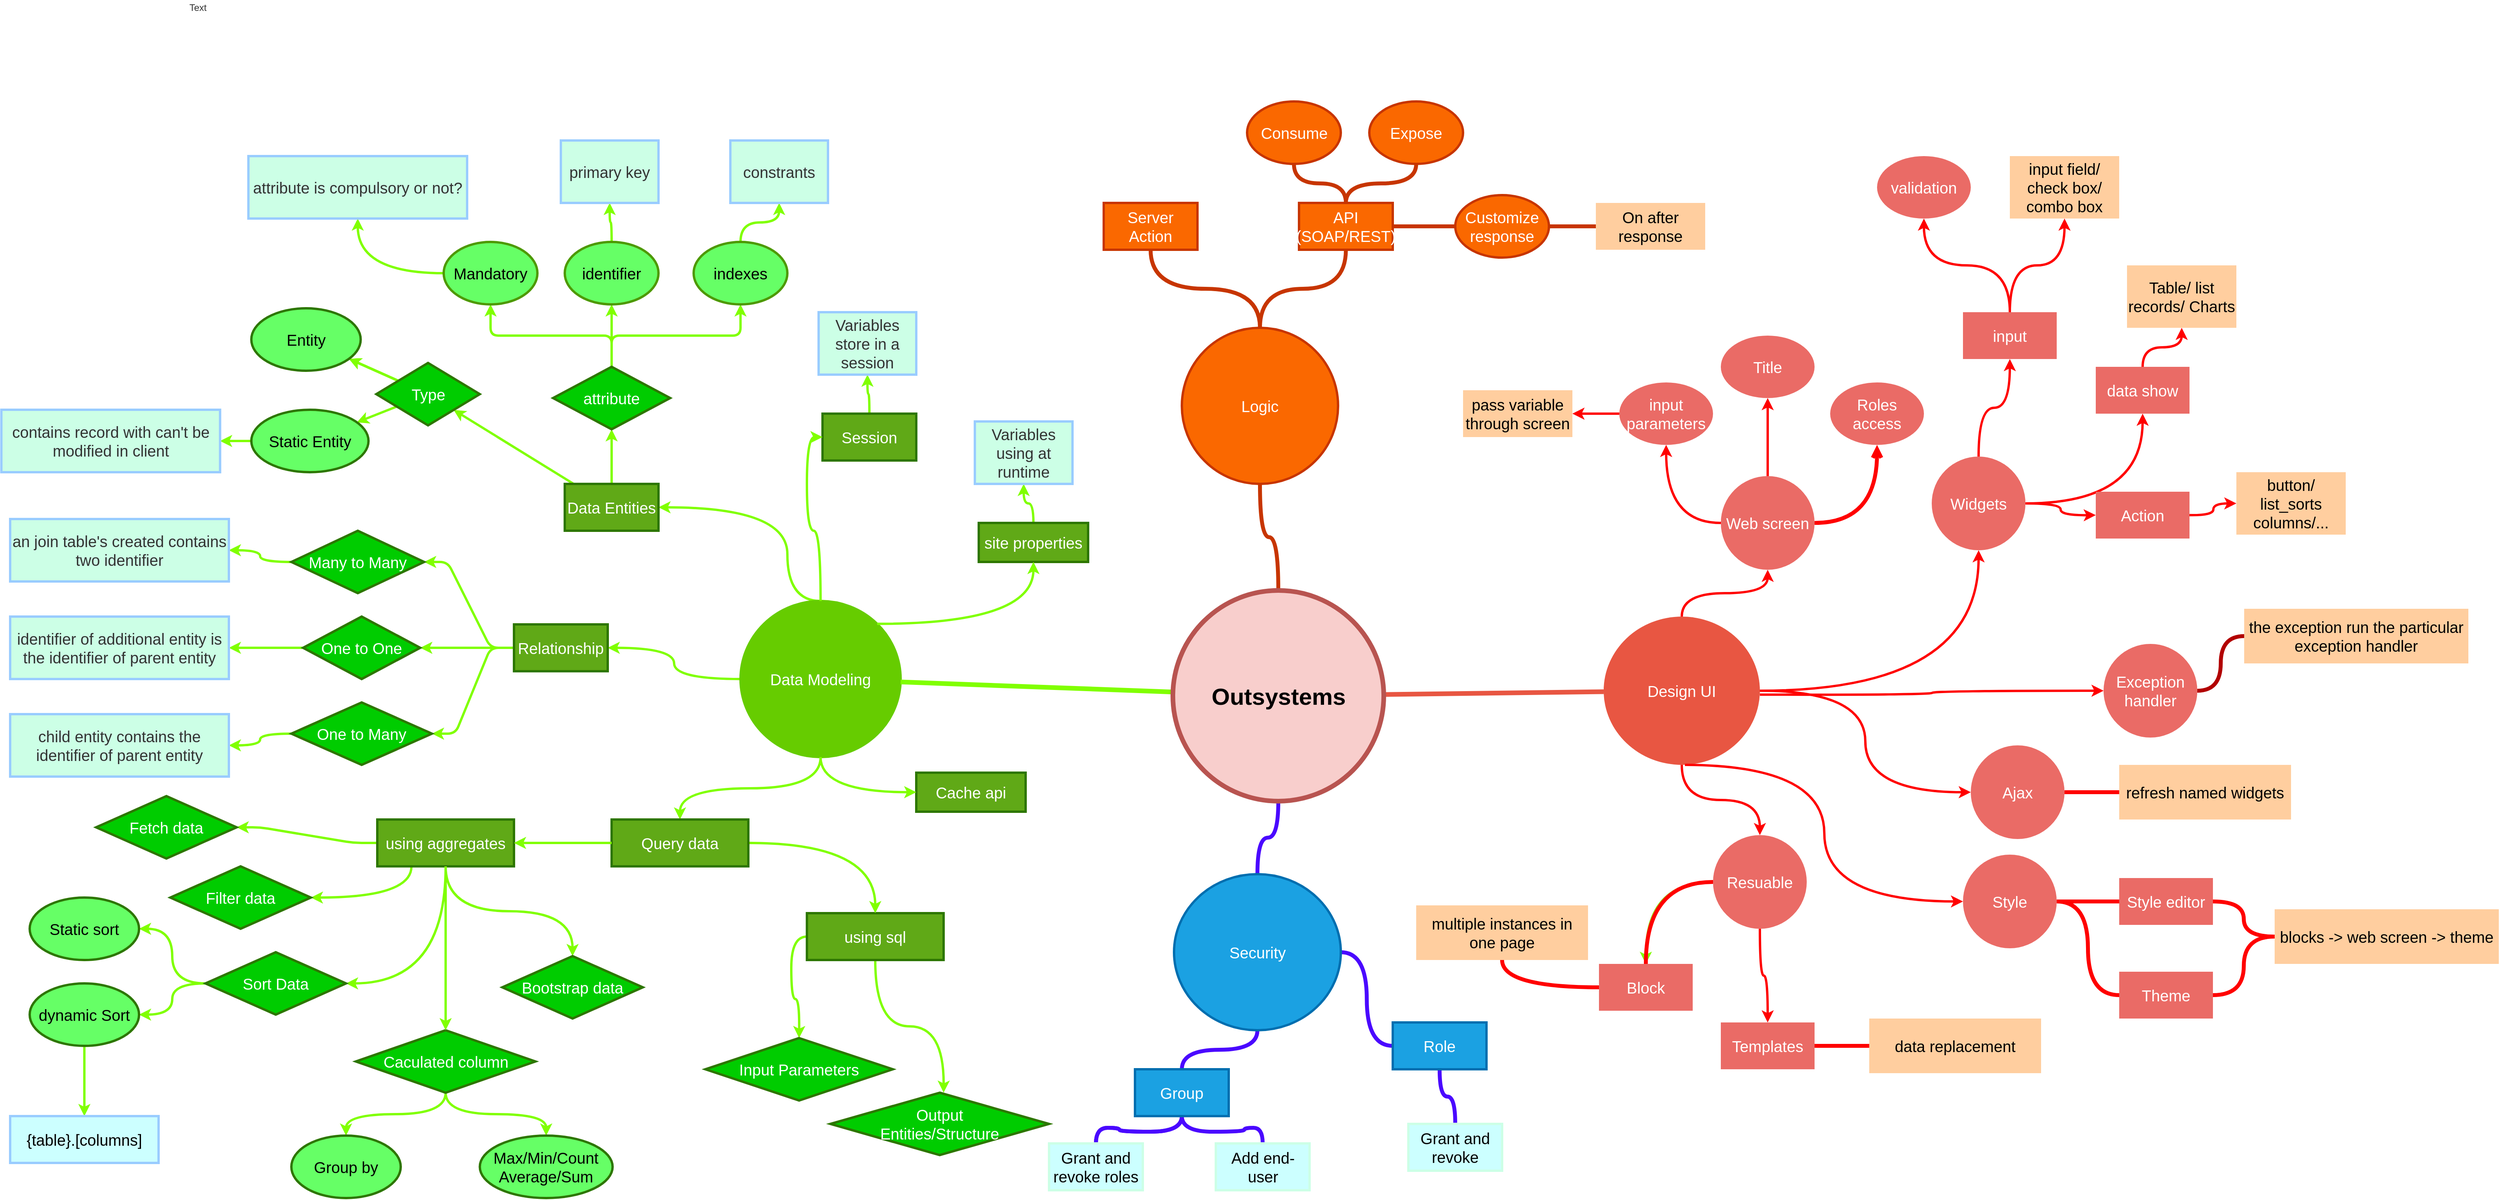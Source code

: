 <mxfile version="13.9.9" type="device"><diagram id="6a731a19-8d31-9384-78a2-239565b7b9f0" name="Page-1"><mxGraphModel dx="2905" dy="1847" grid="1" gridSize="10" guides="1" tooltips="1" connect="1" arrows="1" fold="1" page="1" pageScale="1" pageWidth="1169" pageHeight="827" background="#ffffff" math="0" shadow="0"><root><mxCell id="0"/><mxCell id="1" parent="0"/><mxCell id="sdbcbKQggAAG4hAOWOoL-1546" value="" style="orthogonalLoop=1;jettySize=auto;html=1;strokeColor=#80FF00;strokeWidth=3;edgeStyle=orthogonalEdgeStyle;elbow=vertical;curved=1;exitX=0.5;exitY=0;exitDx=0;exitDy=0;" parent="1" source="1351" target="sdbcbKQggAAG4hAOWOoL-1545" edge="1"><mxGeometry relative="1" as="geometry"><Array as="points"><mxPoint x="595" y="590"/></Array></mxGeometry></mxCell><mxCell id="sdbcbKQggAAG4hAOWOoL-1552" value="" style="edgeStyle=orthogonalEdgeStyle;orthogonalLoop=1;jettySize=auto;html=1;strokeColor=#80FF00;strokeWidth=3;curved=1;" parent="1" source="1351" target="sdbcbKQggAAG4hAOWOoL-1551" edge="1"><mxGeometry relative="1" as="geometry"/></mxCell><mxCell id="sdbcbKQggAAG4hAOWOoL-1659" value="" style="edgeStyle=orthogonalEdgeStyle;curved=1;orthogonalLoop=1;jettySize=auto;html=1;strokeColor=#80FF00;strokeWidth=3;fontColor=#333333;" parent="1" source="1351" target="sdbcbKQggAAG4hAOWOoL-1658" edge="1"><mxGeometry relative="1" as="geometry"/></mxCell><mxCell id="1351" value="Data Modeling" style="ellipse;whiteSpace=wrap;html=1;shadow=0;fontFamily=Helvetica;fontSize=20;align=center;strokeWidth=3;fontColor=#ffffff;strokeColor=#66CC00;fillColor=#66CC00;" parent="1" vertex="1"><mxGeometry x="535" y="710" width="205" height="200" as="geometry"/></mxCell><mxCell id="sdbcbKQggAAG4hAOWOoL-1635" value="" style="edgeStyle=orthogonalEdgeStyle;curved=1;orthogonalLoop=1;jettySize=auto;html=1;strokeWidth=3;fontColor=#333333;strokeColor=#FF0000;" parent="1" source="1352" target="sdbcbKQggAAG4hAOWOoL-1634" edge="1"><mxGeometry relative="1" as="geometry"/></mxCell><mxCell id="sdbcbKQggAAG4hAOWOoL-1641" value="" style="edgeStyle=orthogonalEdgeStyle;curved=1;orthogonalLoop=1;jettySize=auto;html=1;strokeWidth=3;fontColor=#333333;strokeColor=#FF0000;" parent="1" source="1352" target="sdbcbKQggAAG4hAOWOoL-1640" edge="1"><mxGeometry relative="1" as="geometry"/></mxCell><mxCell id="sdbcbKQggAAG4hAOWOoL-1676" value="" style="edgeStyle=orthogonalEdgeStyle;orthogonalLoop=1;jettySize=auto;html=1;strokeWidth=3;fontColor=#333333;strokeColor=#FF0000;curved=1;exitX=0.5;exitY=1;exitDx=0;exitDy=0;" parent="1" source="1352" target="sdbcbKQggAAG4hAOWOoL-1675" edge="1"><mxGeometry relative="1" as="geometry"/></mxCell><mxCell id="1352" value="Design UI" style="ellipse;whiteSpace=wrap;html=1;shadow=0;fontFamily=Helvetica;fontSize=20;fontColor=#FFFFFF;align=center;strokeWidth=3;fillColor=#E85642;strokeColor=none;" parent="1" vertex="1"><mxGeometry x="1640" y="730" width="200" height="190" as="geometry"/></mxCell><mxCell id="1360" style="endArrow=none;strokeWidth=6;html=1;strokeColor=#80FF00;" parent="1" source="1515" target="1351" edge="1"><mxGeometry relative="1" as="geometry"/></mxCell><mxCell id="1361" style="endArrow=none;strokeWidth=6;strokeColor=#E85642;html=1;" parent="1" source="1515" target="1352" edge="1"><mxGeometry relative="1" as="geometry"/></mxCell><mxCell id="1514" style="edgeStyle=orthogonalEdgeStyle;rounded=0;html=1;exitX=0.75;exitY=0;entryX=0.75;entryY=0;startArrow=none;startFill=0;endArrow=block;endFill=1;jettySize=auto;orthogonalLoop=1;strokeColor=#12aab5;strokeWidth=6;fontSize=20;fontColor=#2F5B7C;" parent="1" edge="1"><mxGeometry relative="1" as="geometry"><mxPoint x="1700" y="765" as="sourcePoint"/><mxPoint x="1700" y="765" as="targetPoint"/></mxGeometry></mxCell><mxCell id="sdbcbKQggAAG4hAOWOoL-1701" value="" style="edgeStyle=orthogonalEdgeStyle;curved=1;orthogonalLoop=1;jettySize=auto;html=1;strokeWidth=5;fontColor=#333333;strokeColor=#4A08FF;endArrow=none;endFill=0;" parent="1" source="1515" target="sdbcbKQggAAG4hAOWOoL-1700" edge="1"><mxGeometry relative="1" as="geometry"/></mxCell><mxCell id="sdbcbKQggAAG4hAOWOoL-1742" value="" style="edgeStyle=orthogonalEdgeStyle;curved=1;orthogonalLoop=1;jettySize=auto;html=1;endArrow=none;endFill=0;strokeColor=#C73500;strokeWidth=5;fontColor=#333333;fillColor=#fa6800;" parent="1" source="1515" target="sdbcbKQggAAG4hAOWOoL-1741" edge="1"><mxGeometry relative="1" as="geometry"/></mxCell><mxCell id="1515" value="Outsystems" style="ellipse;whiteSpace=wrap;html=1;shadow=0;fontFamily=Helvetica;fontSize=30;align=center;strokeColor=#b85450;strokeWidth=6;fillColor=#f8cecc;fontStyle=1;" parent="1" vertex="1"><mxGeometry x="1088.5" y="696.5" width="270" height="270" as="geometry"/></mxCell><mxCell id="sdbcbKQggAAG4hAOWOoL-1562" value="" style="edgeStyle=none;orthogonalLoop=1;jettySize=auto;html=1;strokeColor=#80FF00;strokeWidth=3;" parent="1" source="sdbcbKQggAAG4hAOWOoL-1545" target="sdbcbKQggAAG4hAOWOoL-1561" edge="1"><mxGeometry relative="1" as="geometry"/></mxCell><mxCell id="sdbcbKQggAAG4hAOWOoL-1566" value="" style="edgeStyle=none;orthogonalLoop=1;jettySize=auto;html=1;strokeColor=#80FF00;strokeWidth=3;" parent="1" source="sdbcbKQggAAG4hAOWOoL-1545" target="sdbcbKQggAAG4hAOWOoL-1565" edge="1"><mxGeometry relative="1" as="geometry"/></mxCell><mxCell id="sdbcbKQggAAG4hAOWOoL-1545" value="Data Entities" style="whiteSpace=wrap;html=1;shadow=0;fontSize=20;fontColor=#ffffff;strokeColor=#2D7600;strokeWidth=3;fillColor=#60a917;" parent="1" vertex="1"><mxGeometry x="310" y="560" width="120" height="60" as="geometry"/></mxCell><mxCell id="sdbcbKQggAAG4hAOWOoL-1554" value="" style="edgeStyle=none;orthogonalLoop=1;jettySize=auto;html=1;strokeColor=#80FF00;strokeWidth=3;" parent="1" source="sdbcbKQggAAG4hAOWOoL-1551" target="sdbcbKQggAAG4hAOWOoL-1553" edge="1"><mxGeometry relative="1" as="geometry"/></mxCell><mxCell id="sdbcbKQggAAG4hAOWOoL-1558" value="" style="edgeStyle=entityRelationEdgeStyle;orthogonalLoop=1;jettySize=auto;html=1;strokeColor=#80FF00;strokeWidth=3;" parent="1" source="sdbcbKQggAAG4hAOWOoL-1551" target="sdbcbKQggAAG4hAOWOoL-1557" edge="1"><mxGeometry relative="1" as="geometry"/></mxCell><mxCell id="sdbcbKQggAAG4hAOWOoL-1560" value="" style="edgeStyle=entityRelationEdgeStyle;orthogonalLoop=1;jettySize=auto;html=1;strokeColor=#80FF00;strokeWidth=3;" parent="1" source="sdbcbKQggAAG4hAOWOoL-1551" target="sdbcbKQggAAG4hAOWOoL-1559" edge="1"><mxGeometry relative="1" as="geometry"/></mxCell><mxCell id="sdbcbKQggAAG4hAOWOoL-1551" value="Relationship" style="whiteSpace=wrap;html=1;shadow=0;fontSize=20;fontColor=#ffffff;strokeColor=#2D7600;strokeWidth=3;fillColor=#60a917;" parent="1" vertex="1"><mxGeometry x="245" y="740" width="120" height="60" as="geometry"/></mxCell><mxCell id="sdbcbKQggAAG4hAOWOoL-1619" value="" style="edgeStyle=orthogonalEdgeStyle;curved=1;orthogonalLoop=1;jettySize=auto;html=1;strokeColor=#80FF00;strokeWidth=3;fontColor=#00CC00;" parent="1" source="sdbcbKQggAAG4hAOWOoL-1553" target="sdbcbKQggAAG4hAOWOoL-1618" edge="1"><mxGeometry relative="1" as="geometry"/></mxCell><mxCell id="sdbcbKQggAAG4hAOWOoL-1553" value="One to One" style="rhombus;whiteSpace=wrap;html=1;shadow=0;fontSize=20;fontColor=#ffffff;strokeColor=#2D7600;strokeWidth=3;fillColor=#00CC00;" parent="1" vertex="1"><mxGeometry x="-25" y="730" width="150" height="80" as="geometry"/></mxCell><mxCell id="sdbcbKQggAAG4hAOWOoL-1621" value="" style="edgeStyle=orthogonalEdgeStyle;curved=1;orthogonalLoop=1;jettySize=auto;html=1;strokeColor=#80FF00;strokeWidth=3;fontColor=#333333;" parent="1" source="sdbcbKQggAAG4hAOWOoL-1557" target="sdbcbKQggAAG4hAOWOoL-1620" edge="1"><mxGeometry relative="1" as="geometry"/></mxCell><mxCell id="sdbcbKQggAAG4hAOWOoL-1557" value="One to Many" style="rhombus;whiteSpace=wrap;html=1;shadow=0;fontSize=20;fontColor=#ffffff;strokeColor=#2D7600;strokeWidth=3;fillColor=#00CC00;" parent="1" vertex="1"><mxGeometry x="-40" y="840" width="180" height="80" as="geometry"/></mxCell><mxCell id="sdbcbKQggAAG4hAOWOoL-1623" value="" style="edgeStyle=orthogonalEdgeStyle;curved=1;orthogonalLoop=1;jettySize=auto;html=1;strokeColor=#80FF00;strokeWidth=3;fontColor=#333333;" parent="1" source="sdbcbKQggAAG4hAOWOoL-1559" target="sdbcbKQggAAG4hAOWOoL-1622" edge="1"><mxGeometry relative="1" as="geometry"/></mxCell><mxCell id="sdbcbKQggAAG4hAOWOoL-1559" value="Many to Many" style="rhombus;whiteSpace=wrap;html=1;shadow=0;fontSize=20;fontColor=#ffffff;strokeColor=#2D7600;strokeWidth=3;fillColor=#00CC00;" parent="1" vertex="1"><mxGeometry x="-40" y="620" width="170" height="80" as="geometry"/></mxCell><mxCell id="sdbcbKQggAAG4hAOWOoL-1576" value="" style="edgeStyle=none;orthogonalLoop=1;jettySize=auto;html=1;strokeColor=#80FF00;strokeWidth=3;" parent="1" source="sdbcbKQggAAG4hAOWOoL-1561" target="sdbcbKQggAAG4hAOWOoL-1575" edge="1"><mxGeometry relative="1" as="geometry"/></mxCell><mxCell id="sdbcbKQggAAG4hAOWOoL-1578" value="" style="edgeStyle=none;orthogonalLoop=1;jettySize=auto;html=1;strokeColor=#80FF00;strokeWidth=3;" parent="1" source="sdbcbKQggAAG4hAOWOoL-1561" target="sdbcbKQggAAG4hAOWOoL-1575" edge="1"><mxGeometry relative="1" as="geometry"/></mxCell><mxCell id="sdbcbKQggAAG4hAOWOoL-1579" value="" style="edgeStyle=none;orthogonalLoop=1;jettySize=auto;html=1;strokeColor=#80FF00;strokeWidth=3;" parent="1" source="sdbcbKQggAAG4hAOWOoL-1561" target="sdbcbKQggAAG4hAOWOoL-1575" edge="1"><mxGeometry relative="1" as="geometry"/></mxCell><mxCell id="sdbcbKQggAAG4hAOWOoL-1581" value="" style="edgeStyle=none;orthogonalLoop=1;jettySize=auto;html=1;strokeColor=#80FF00;strokeWidth=3;" parent="1" source="sdbcbKQggAAG4hAOWOoL-1561" target="sdbcbKQggAAG4hAOWOoL-1575" edge="1"><mxGeometry relative="1" as="geometry"/></mxCell><mxCell id="sdbcbKQggAAG4hAOWOoL-1582" value="" style="edgeStyle=none;orthogonalLoop=1;jettySize=auto;html=1;strokeColor=#80FF00;strokeWidth=3;" parent="1" source="sdbcbKQggAAG4hAOWOoL-1561" target="sdbcbKQggAAG4hAOWOoL-1575" edge="1"><mxGeometry relative="1" as="geometry"/></mxCell><mxCell id="sdbcbKQggAAG4hAOWOoL-1585" value="" style="edgeStyle=none;orthogonalLoop=1;jettySize=auto;html=1;strokeColor=#80FF00;strokeWidth=3;" parent="1" source="sdbcbKQggAAG4hAOWOoL-1561" target="sdbcbKQggAAG4hAOWOoL-1584" edge="1"><mxGeometry relative="1" as="geometry"/></mxCell><mxCell id="sdbcbKQggAAG4hAOWOoL-1561" value="Type" style="rhombus;whiteSpace=wrap;html=1;shadow=0;fontSize=20;fontColor=#ffffff;strokeColor=#2D7600;strokeWidth=3;fillColor=#00CC00;" parent="1" vertex="1"><mxGeometry x="68.75" y="405" width="132.5" height="80" as="geometry"/></mxCell><mxCell id="sdbcbKQggAAG4hAOWOoL-1568" value="" style="edgeStyle=elbowEdgeStyle;orthogonalLoop=1;jettySize=auto;html=1;strokeColor=#80FF00;strokeWidth=3;elbow=vertical;" parent="1" source="sdbcbKQggAAG4hAOWOoL-1565" target="sdbcbKQggAAG4hAOWOoL-1567" edge="1"><mxGeometry relative="1" as="geometry"/></mxCell><mxCell id="sdbcbKQggAAG4hAOWOoL-1570" value="" style="edgeStyle=none;orthogonalLoop=1;jettySize=auto;html=1;strokeColor=#80FF00;strokeWidth=3;" parent="1" source="sdbcbKQggAAG4hAOWOoL-1565" target="sdbcbKQggAAG4hAOWOoL-1569" edge="1"><mxGeometry relative="1" as="geometry"/></mxCell><mxCell id="sdbcbKQggAAG4hAOWOoL-1572" value="" style="edgeStyle=elbowEdgeStyle;orthogonalLoop=1;jettySize=auto;html=1;strokeColor=#80FF00;strokeWidth=3;elbow=vertical;" parent="1" source="sdbcbKQggAAG4hAOWOoL-1565" target="sdbcbKQggAAG4hAOWOoL-1571" edge="1"><mxGeometry relative="1" as="geometry"/></mxCell><mxCell id="sdbcbKQggAAG4hAOWOoL-1565" value="attribute" style="rhombus;whiteSpace=wrap;html=1;shadow=0;fontSize=20;fontColor=#ffffff;strokeColor=#2D7600;strokeWidth=3;fillColor=#00CC00;" parent="1" vertex="1"><mxGeometry x="295" y="410" width="150" height="80" as="geometry"/></mxCell><mxCell id="sdbcbKQggAAG4hAOWOoL-1632" value="" style="edgeStyle=orthogonalEdgeStyle;curved=1;orthogonalLoop=1;jettySize=auto;html=1;strokeColor=#80FF00;strokeWidth=3;fontColor=#333333;" parent="1" source="sdbcbKQggAAG4hAOWOoL-1567" target="sdbcbKQggAAG4hAOWOoL-1631" edge="1"><mxGeometry relative="1" as="geometry"/></mxCell><mxCell id="sdbcbKQggAAG4hAOWOoL-1567" value="indexes" style="ellipse;whiteSpace=wrap;html=1;shadow=0;fontSize=20;strokeWidth=3;strokeColor=#4D9900;fillColor=#66FF66;" parent="1" vertex="1"><mxGeometry x="475" y="250" width="120" height="80" as="geometry"/></mxCell><mxCell id="sdbcbKQggAAG4hAOWOoL-1630" value="" style="edgeStyle=orthogonalEdgeStyle;curved=1;orthogonalLoop=1;jettySize=auto;html=1;strokeColor=#80FF00;strokeWidth=3;fontColor=#333333;" parent="1" source="sdbcbKQggAAG4hAOWOoL-1569" target="sdbcbKQggAAG4hAOWOoL-1629" edge="1"><mxGeometry relative="1" as="geometry"/></mxCell><mxCell id="sdbcbKQggAAG4hAOWOoL-1569" value="identifier" style="ellipse;whiteSpace=wrap;html=1;shadow=0;fontSize=20;strokeWidth=3;strokeColor=#4D9900;fillColor=#66FF66;" parent="1" vertex="1"><mxGeometry x="310" y="250" width="120" height="80" as="geometry"/></mxCell><mxCell id="sdbcbKQggAAG4hAOWOoL-1628" value="" style="edgeStyle=orthogonalEdgeStyle;curved=1;orthogonalLoop=1;jettySize=auto;html=1;strokeColor=#80FF00;strokeWidth=3;fontColor=#333333;exitX=0;exitY=0.5;exitDx=0;exitDy=0;" parent="1" source="sdbcbKQggAAG4hAOWOoL-1571" target="sdbcbKQggAAG4hAOWOoL-1627" edge="1"><mxGeometry relative="1" as="geometry"/></mxCell><mxCell id="sdbcbKQggAAG4hAOWOoL-1571" value="Mandatory" style="ellipse;whiteSpace=wrap;html=1;shadow=0;fontSize=20;strokeWidth=3;strokeColor=#4D9900;fillColor=#66FF66;" parent="1" vertex="1"><mxGeometry x="155" y="250" width="120" height="80" as="geometry"/></mxCell><mxCell id="sdbcbKQggAAG4hAOWOoL-1575" value="Entity" style="ellipse;whiteSpace=wrap;html=1;shadow=0;fontSize=20;strokeColor=#2D7600;strokeWidth=3;fillColor=#66FF66;" parent="1" vertex="1"><mxGeometry x="-91.25" y="335" width="140" height="80" as="geometry"/></mxCell><mxCell id="sdbcbKQggAAG4hAOWOoL-1626" value="" style="edgeStyle=orthogonalEdgeStyle;curved=1;orthogonalLoop=1;jettySize=auto;html=1;strokeColor=#80FF00;strokeWidth=3;fontColor=#333333;" parent="1" source="sdbcbKQggAAG4hAOWOoL-1584" target="sdbcbKQggAAG4hAOWOoL-1625" edge="1"><mxGeometry relative="1" as="geometry"/></mxCell><mxCell id="sdbcbKQggAAG4hAOWOoL-1584" value="Static Entity" style="ellipse;whiteSpace=wrap;html=1;shadow=0;fontSize=20;strokeColor=#2D7600;strokeWidth=3;fillColor=#66FF66;" parent="1" vertex="1"><mxGeometry x="-91.25" y="465" width="150" height="80" as="geometry"/></mxCell><mxCell id="sdbcbKQggAAG4hAOWOoL-1589" value="" style="edgeStyle=entityRelationEdgeStyle;orthogonalLoop=1;jettySize=auto;html=1;strokeColor=#80FF00;strokeWidth=3;fontColor=#00CC00;" parent="1" source="sdbcbKQggAAG4hAOWOoL-1586" target="sdbcbKQggAAG4hAOWOoL-1588" edge="1"><mxGeometry relative="1" as="geometry"/></mxCell><mxCell id="sdbcbKQggAAG4hAOWOoL-1591" value="" style="edgeStyle=orthogonalEdgeStyle;orthogonalLoop=1;jettySize=auto;html=1;strokeColor=#80FF00;strokeWidth=3;fontColor=#00CC00;exitX=0.25;exitY=1;exitDx=0;exitDy=0;curved=1;entryX=1;entryY=0.5;entryDx=0;entryDy=0;" parent="1" source="sdbcbKQggAAG4hAOWOoL-1586" target="sdbcbKQggAAG4hAOWOoL-1590" edge="1"><mxGeometry relative="1" as="geometry"/></mxCell><mxCell id="sdbcbKQggAAG4hAOWOoL-1593" value="" style="edgeStyle=orthogonalEdgeStyle;curved=1;orthogonalLoop=1;jettySize=auto;html=1;strokeColor=#80FF00;strokeWidth=3;fontColor=#00CC00;entryX=1;entryY=0.5;entryDx=0;entryDy=0;exitX=0.5;exitY=1;exitDx=0;exitDy=0;" parent="1" source="sdbcbKQggAAG4hAOWOoL-1586" target="sdbcbKQggAAG4hAOWOoL-1592" edge="1"><mxGeometry relative="1" as="geometry"/></mxCell><mxCell id="sdbcbKQggAAG4hAOWOoL-1586" value="using aggregates" style="whiteSpace=wrap;html=1;shadow=0;fontSize=20;fontColor=#ffffff;strokeColor=#2D7600;strokeWidth=3;fillColor=#60a917;" parent="1" vertex="1"><mxGeometry x="70" y="990" width="175" height="60" as="geometry"/></mxCell><mxCell id="sdbcbKQggAAG4hAOWOoL-1588" value="Fetch data" style="rhombus;whiteSpace=wrap;html=1;shadow=0;fontSize=20;fontColor=#ffffff;strokeColor=#2D7600;strokeWidth=3;fillColor=#00CC00;" parent="1" vertex="1"><mxGeometry x="-290" y="960" width="180" height="80" as="geometry"/></mxCell><mxCell id="sdbcbKQggAAG4hAOWOoL-1590" value="Filter data" style="rhombus;whiteSpace=wrap;html=1;shadow=0;fontSize=20;fontColor=#ffffff;strokeColor=#2D7600;strokeWidth=3;fillColor=#00CC00;" parent="1" vertex="1"><mxGeometry x="-195" y="1050" width="180" height="80" as="geometry"/></mxCell><mxCell id="sdbcbKQggAAG4hAOWOoL-1597" value="" style="edgeStyle=orthogonalEdgeStyle;curved=1;orthogonalLoop=1;jettySize=auto;html=1;strokeColor=#80FF00;strokeWidth=3;fontColor=#00CC00;entryX=1;entryY=0.5;entryDx=0;entryDy=0;" parent="1" source="sdbcbKQggAAG4hAOWOoL-1592" target="sdbcbKQggAAG4hAOWOoL-1598" edge="1"><mxGeometry relative="1" as="geometry"/></mxCell><mxCell id="sdbcbKQggAAG4hAOWOoL-1599" value="" style="edgeStyle=orthogonalEdgeStyle;curved=1;orthogonalLoop=1;jettySize=auto;html=1;strokeColor=#80FF00;strokeWidth=3;fontColor=#00CC00;entryX=1;entryY=0.5;entryDx=0;entryDy=0;" parent="1" source="sdbcbKQggAAG4hAOWOoL-1592" target="sdbcbKQggAAG4hAOWOoL-1596" edge="1"><mxGeometry relative="1" as="geometry"/></mxCell><mxCell id="sdbcbKQggAAG4hAOWOoL-1592" value="Sort Data" style="rhombus;whiteSpace=wrap;html=1;shadow=0;fontSize=20;fontColor=#ffffff;strokeColor=#2D7600;strokeWidth=3;fillColor=#00CC00;" parent="1" vertex="1"><mxGeometry x="-150" y="1160" width="180" height="80" as="geometry"/></mxCell><mxCell id="sdbcbKQggAAG4hAOWOoL-1596" value="Static sort&lt;br&gt;" style="ellipse;whiteSpace=wrap;html=1;shadow=0;fontSize=20;strokeColor=#2D7600;strokeWidth=3;fillColor=#66FF66;" parent="1" vertex="1"><mxGeometry x="-375" y="1090" width="140" height="80" as="geometry"/></mxCell><mxCell id="sdbcbKQggAAG4hAOWOoL-1608" value="" style="edgeStyle=orthogonalEdgeStyle;curved=1;orthogonalLoop=1;jettySize=auto;html=1;strokeColor=#80FF00;strokeWidth=3;fontColor=#00CC00;" parent="1" source="sdbcbKQggAAG4hAOWOoL-1598" target="sdbcbKQggAAG4hAOWOoL-1607" edge="1"><mxGeometry relative="1" as="geometry"/></mxCell><mxCell id="sdbcbKQggAAG4hAOWOoL-1598" value="dynamic Sort" style="ellipse;whiteSpace=wrap;html=1;shadow=0;fontSize=20;strokeColor=#2D7600;strokeWidth=3;fillColor=#66FF66;" parent="1" vertex="1"><mxGeometry x="-375" y="1200" width="140" height="80" as="geometry"/></mxCell><mxCell id="sdbcbKQggAAG4hAOWOoL-1603" value="" style="edgeStyle=orthogonalEdgeStyle;curved=1;orthogonalLoop=1;jettySize=auto;html=1;strokeColor=#80FF00;strokeWidth=3;fontColor=#00CC00;" parent="1" source="sdbcbKQggAAG4hAOWOoL-1600" edge="1"><mxGeometry relative="1" as="geometry"><mxPoint x="610" y="1270" as="targetPoint"/></mxGeometry></mxCell><mxCell id="sdbcbKQggAAG4hAOWOoL-1604" value="" style="edgeStyle=orthogonalEdgeStyle;curved=1;orthogonalLoop=1;jettySize=auto;html=1;strokeColor=#80FF00;strokeWidth=3;fontColor=#00CC00;entryX=0.5;entryY=0;entryDx=0;entryDy=0;" parent="1" source="sdbcbKQggAAG4hAOWOoL-1600" edge="1"><mxGeometry relative="1" as="geometry"><mxPoint x="795" y="1340" as="targetPoint"/></mxGeometry></mxCell><mxCell id="sdbcbKQggAAG4hAOWOoL-1600" value="using sql" style="whiteSpace=wrap;html=1;shadow=0;fontSize=20;fontColor=#ffffff;strokeColor=#2D7600;strokeWidth=3;fillColor=#60a917;" parent="1" vertex="1"><mxGeometry x="620" y="1110" width="175" height="60" as="geometry"/></mxCell><mxCell id="sdbcbKQggAAG4hAOWOoL-1602" value="Input Parameters" style="rhombus;whiteSpace=wrap;html=1;shadow=0;fontSize=20;fontColor=#ffffff;strokeColor=#2D7600;strokeWidth=3;fillColor=#00CC00;" parent="1" vertex="1"><mxGeometry x="490" y="1270" width="240" height="80" as="geometry"/></mxCell><mxCell id="sdbcbKQggAAG4hAOWOoL-1605" value="Output&lt;br&gt;Entities/Structure" style="rhombus;whiteSpace=wrap;html=1;shadow=0;fontSize=20;fontColor=#ffffff;strokeColor=#2D7600;strokeWidth=3;fillColor=#00CC00;" parent="1" vertex="1"><mxGeometry x="650" y="1340" width="280" height="80" as="geometry"/></mxCell><mxCell id="sdbcbKQggAAG4hAOWOoL-1607" value="{table}.[columns]" style="whiteSpace=wrap;html=1;shadow=0;fontSize=20;strokeWidth=3;fillColor=#CCFFFF;strokeColor=#99CCFF;" parent="1" vertex="1"><mxGeometry x="-400" y="1370" width="190" height="60" as="geometry"/></mxCell><mxCell id="sdbcbKQggAAG4hAOWOoL-1613" value="" style="edgeStyle=orthogonalEdgeStyle;curved=1;orthogonalLoop=1;jettySize=auto;html=1;strokeColor=#80FF00;strokeWidth=3;fontColor=#00CC00;entryX=0.5;entryY=0;entryDx=0;entryDy=0;" parent="1" source="sdbcbKQggAAG4hAOWOoL-1609" target="sdbcbKQggAAG4hAOWOoL-1612" edge="1"><mxGeometry relative="1" as="geometry"><mxPoint x="-50" y="1390" as="targetPoint"/></mxGeometry></mxCell><mxCell id="sdbcbKQggAAG4hAOWOoL-1615" value="" style="edgeStyle=orthogonalEdgeStyle;curved=1;orthogonalLoop=1;jettySize=auto;html=1;strokeColor=#80FF00;strokeWidth=3;fontColor=#00CC00;" parent="1" source="sdbcbKQggAAG4hAOWOoL-1609" target="sdbcbKQggAAG4hAOWOoL-1614" edge="1"><mxGeometry relative="1" as="geometry"/></mxCell><mxCell id="sdbcbKQggAAG4hAOWOoL-1609" value="Caculated column" style="rhombus;whiteSpace=wrap;html=1;shadow=0;fontSize=20;fontColor=#ffffff;strokeColor=#2D7600;strokeWidth=3;fillColor=#00CC00;" parent="1" vertex="1"><mxGeometry x="42.5" y="1260" width="230" height="80" as="geometry"/></mxCell><mxCell id="sdbcbKQggAAG4hAOWOoL-1610" value="" style="edgeStyle=orthogonalEdgeStyle;curved=1;orthogonalLoop=1;jettySize=auto;html=1;strokeColor=#80FF00;strokeWidth=3;fontColor=#00CC00;entryX=0.5;entryY=0;entryDx=0;entryDy=0;exitX=0.5;exitY=1;exitDx=0;exitDy=0;" parent="1" source="sdbcbKQggAAG4hAOWOoL-1586" target="sdbcbKQggAAG4hAOWOoL-1648" edge="1"><mxGeometry relative="1" as="geometry"><mxPoint x="167.5" y="1060" as="sourcePoint"/><mxPoint x="-5" y="1340" as="targetPoint"/></mxGeometry></mxCell><mxCell id="sdbcbKQggAAG4hAOWOoL-1612" value="Group by" style="ellipse;whiteSpace=wrap;html=1;shadow=0;fontSize=20;strokeColor=#2D7600;strokeWidth=3;fillColor=#66FF66;" parent="1" vertex="1"><mxGeometry x="-40" y="1395" width="140" height="80" as="geometry"/></mxCell><mxCell id="sdbcbKQggAAG4hAOWOoL-1614" value="Max/Min/Count&lt;br&gt;Average/Sum" style="ellipse;whiteSpace=wrap;html=1;shadow=0;fontSize=20;strokeColor=#2D7600;strokeWidth=3;fillColor=#66FF66;" parent="1" vertex="1"><mxGeometry x="201.25" y="1395" width="170" height="80" as="geometry"/></mxCell><mxCell id="sdbcbKQggAAG4hAOWOoL-1618" value="identifier of additional entity is the identifier of parent entity" style="whiteSpace=wrap;html=1;shadow=0;fontSize=20;strokeWidth=3;fillColor=#CCFFE6;strokeColor=#99CCFF;fontColor=#333333;" parent="1" vertex="1"><mxGeometry x="-400" y="730" width="280" height="80" as="geometry"/></mxCell><mxCell id="sdbcbKQggAAG4hAOWOoL-1620" value="child entity contains the identifier of parent entity" style="whiteSpace=wrap;html=1;shadow=0;fontSize=20;strokeWidth=3;fillColor=#CCFFE6;strokeColor=#99CCFF;fontColor=#333333;" parent="1" vertex="1"><mxGeometry x="-400" y="855" width="280" height="80" as="geometry"/></mxCell><mxCell id="sdbcbKQggAAG4hAOWOoL-1622" value="an join table's created contains two identifier" style="whiteSpace=wrap;html=1;shadow=0;fontSize=20;strokeWidth=3;fillColor=#CCFFE6;strokeColor=#99CCFF;fontColor=#333333;" parent="1" vertex="1"><mxGeometry x="-400" y="605" width="280" height="80" as="geometry"/></mxCell><mxCell id="sdbcbKQggAAG4hAOWOoL-1625" value="contains record with can't be modified in client" style="whiteSpace=wrap;html=1;shadow=0;fontSize=20;strokeWidth=3;fillColor=#CCFFE6;strokeColor=#99CCFF;fontColor=#333333;" parent="1" vertex="1"><mxGeometry x="-411.25" y="465" width="280" height="80" as="geometry"/></mxCell><mxCell id="sdbcbKQggAAG4hAOWOoL-1627" value="attribute is compulsory or not?" style="whiteSpace=wrap;html=1;shadow=0;fontSize=20;strokeWidth=3;fillColor=#CCFFE6;strokeColor=#99CCFF;fontColor=#333333;" parent="1" vertex="1"><mxGeometry x="-95" y="140" width="280" height="80" as="geometry"/></mxCell><mxCell id="sdbcbKQggAAG4hAOWOoL-1629" value="primary key" style="whiteSpace=wrap;html=1;shadow=0;fontSize=20;strokeWidth=3;fillColor=#CCFFE6;strokeColor=#99CCFF;fontColor=#333333;" parent="1" vertex="1"><mxGeometry x="305" y="120" width="125" height="80" as="geometry"/></mxCell><mxCell id="sdbcbKQggAAG4hAOWOoL-1631" value="constrants" style="whiteSpace=wrap;html=1;shadow=0;fontSize=20;strokeWidth=3;fillColor=#CCFFE6;strokeColor=#99CCFF;fontColor=#333333;" parent="1" vertex="1"><mxGeometry x="522" y="120" width="125" height="80" as="geometry"/></mxCell><mxCell id="sdbcbKQggAAG4hAOWOoL-1639" value="" style="edgeStyle=orthogonalEdgeStyle;curved=1;orthogonalLoop=1;jettySize=auto;html=1;strokeWidth=3;fontColor=#333333;strokeColor=#FF0000;" parent="1" source="sdbcbKQggAAG4hAOWOoL-1634" target="sdbcbKQggAAG4hAOWOoL-1638" edge="1"><mxGeometry relative="1" as="geometry"/></mxCell><mxCell id="sdbcbKQggAAG4hAOWOoL-1682" value="" style="edgeStyle=orthogonalEdgeStyle;curved=1;orthogonalLoop=1;jettySize=auto;html=1;strokeWidth=3;fontColor=#333333;strokeColor=#FF0000;" parent="1" source="sdbcbKQggAAG4hAOWOoL-1634" target="sdbcbKQggAAG4hAOWOoL-1681" edge="1"><mxGeometry relative="1" as="geometry"/></mxCell><mxCell id="sdbcbKQggAAG4hAOWOoL-1764" value="" style="edgeStyle=orthogonalEdgeStyle;curved=1;orthogonalLoop=1;jettySize=auto;html=1;endArrow=open;endFill=0;strokeWidth=5;fontColor=#333333;fillColor=#e51400;strokeColor=#FF0000;" parent="1" source="sdbcbKQggAAG4hAOWOoL-1634" target="sdbcbKQggAAG4hAOWOoL-1763" edge="1"><mxGeometry relative="1" as="geometry"/></mxCell><mxCell id="sdbcbKQggAAG4hAOWOoL-1634" value="Web screen" style="ellipse;whiteSpace=wrap;html=1;shadow=0;fontFamily=Helvetica;fontSize=20;fontColor=#FFFFFF;align=center;strokeWidth=3;strokeColor=none;fillColor=#EA6B66;" parent="1" vertex="1"><mxGeometry x="1790" y="550" width="120" height="120" as="geometry"/></mxCell><mxCell id="sdbcbKQggAAG4hAOWOoL-1638" value="Title" style="ellipse;whiteSpace=wrap;html=1;shadow=0;fontSize=20;fontColor=#FFFFFF;strokeColor=none;strokeWidth=3;fillColor=#EA6B66;" parent="1" vertex="1"><mxGeometry x="1790" y="370" width="120" height="80" as="geometry"/></mxCell><mxCell id="sdbcbKQggAAG4hAOWOoL-1667" value="" style="edgeStyle=orthogonalEdgeStyle;curved=1;orthogonalLoop=1;jettySize=auto;html=1;strokeWidth=3;fontColor=#333333;strokeColor=#FF0000;" parent="1" source="sdbcbKQggAAG4hAOWOoL-1640" target="sdbcbKQggAAG4hAOWOoL-1666" edge="1"><mxGeometry relative="1" as="geometry"/></mxCell><mxCell id="sdbcbKQggAAG4hAOWOoL-1669" value="" style="edgeStyle=orthogonalEdgeStyle;curved=1;orthogonalLoop=1;jettySize=auto;html=1;strokeWidth=3;fontColor=#333333;strokeColor=#FF0000;" parent="1" source="sdbcbKQggAAG4hAOWOoL-1640" target="sdbcbKQggAAG4hAOWOoL-1668" edge="1"><mxGeometry relative="1" as="geometry"/></mxCell><mxCell id="sdbcbKQggAAG4hAOWOoL-1671" value="" style="edgeStyle=orthogonalEdgeStyle;curved=1;orthogonalLoop=1;jettySize=auto;html=1;strokeWidth=3;fontColor=#333333;strokeColor=#FF0000;" parent="1" source="sdbcbKQggAAG4hAOWOoL-1640" edge="1"><mxGeometry relative="1" as="geometry"><mxPoint x="2270.0" y="600.0" as="targetPoint"/></mxGeometry></mxCell><mxCell id="sdbcbKQggAAG4hAOWOoL-1640" value="Widgets" style="ellipse;whiteSpace=wrap;html=1;shadow=0;fontFamily=Helvetica;fontSize=20;fontColor=#FFFFFF;align=center;strokeWidth=3;strokeColor=none;fillColor=#EA6B66;" parent="1" vertex="1"><mxGeometry x="2060" y="525" width="120" height="120" as="geometry"/></mxCell><mxCell id="sdbcbKQggAAG4hAOWOoL-1648" value="Bootstrap data" style="rhombus;whiteSpace=wrap;html=1;shadow=0;fontSize=20;fontColor=#ffffff;strokeColor=#2D7600;strokeWidth=3;fillColor=#00CC00;" parent="1" vertex="1"><mxGeometry x="230" y="1165" width="180" height="80" as="geometry"/></mxCell><mxCell id="sdbcbKQggAAG4hAOWOoL-1649" value="" style="edgeStyle=orthogonalEdgeStyle;curved=1;orthogonalLoop=1;jettySize=auto;html=1;strokeColor=#80FF00;strokeWidth=3;fontColor=#00CC00;entryX=0.5;entryY=0;entryDx=0;entryDy=0;exitX=0.5;exitY=1;exitDx=0;exitDy=0;" parent="1" source="sdbcbKQggAAG4hAOWOoL-1586" target="sdbcbKQggAAG4hAOWOoL-1609" edge="1"><mxGeometry relative="1" as="geometry"><mxPoint x="160" y="1060" as="sourcePoint"/><mxPoint x="5" y="1470" as="targetPoint"/></mxGeometry></mxCell><mxCell id="sdbcbKQggAAG4hAOWOoL-1654" value="" style="edgeStyle=orthogonalEdgeStyle;curved=1;orthogonalLoop=1;jettySize=auto;html=1;strokeColor=#80FF00;strokeWidth=3;fontColor=#333333;" parent="1" source="sdbcbKQggAAG4hAOWOoL-1650" target="sdbcbKQggAAG4hAOWOoL-1653" edge="1"><mxGeometry relative="1" as="geometry"/></mxCell><mxCell id="sdbcbKQggAAG4hAOWOoL-1650" value="Session" style="whiteSpace=wrap;html=1;shadow=0;fontSize=20;fontColor=#ffffff;strokeColor=#2D7600;strokeWidth=3;fillColor=#60a917;" parent="1" vertex="1"><mxGeometry x="640" y="470" width="120" height="60" as="geometry"/></mxCell><mxCell id="sdbcbKQggAAG4hAOWOoL-1651" value="" style="orthogonalLoop=1;jettySize=auto;html=1;strokeColor=#80FF00;strokeWidth=3;edgeStyle=orthogonalEdgeStyle;elbow=vertical;exitX=0.5;exitY=0;exitDx=0;exitDy=0;entryX=0;entryY=0.5;entryDx=0;entryDy=0;curved=1;" parent="1" source="1351" target="sdbcbKQggAAG4hAOWOoL-1650" edge="1"><mxGeometry relative="1" as="geometry"><mxPoint x="605" y="800" as="sourcePoint"/><mxPoint x="440" y="600" as="targetPoint"/></mxGeometry></mxCell><mxCell id="sdbcbKQggAAG4hAOWOoL-1657" value="" style="edgeStyle=orthogonalEdgeStyle;curved=1;orthogonalLoop=1;jettySize=auto;html=1;strokeColor=#80FF00;strokeWidth=3;fontColor=#333333;" parent="1" source="sdbcbKQggAAG4hAOWOoL-1652" target="sdbcbKQggAAG4hAOWOoL-1655" edge="1"><mxGeometry relative="1" as="geometry"/></mxCell><mxCell id="sdbcbKQggAAG4hAOWOoL-1652" value="site properties" style="whiteSpace=wrap;html=1;shadow=0;fontSize=20;fontColor=#ffffff;strokeColor=#2D7600;strokeWidth=3;fillColor=#60a917;" parent="1" vertex="1"><mxGeometry x="840" y="610" width="140" height="50" as="geometry"/></mxCell><mxCell id="sdbcbKQggAAG4hAOWOoL-1653" value="Variables store in a session" style="whiteSpace=wrap;html=1;shadow=0;fontSize=20;strokeWidth=3;fillColor=#CCFFE6;strokeColor=#99CCFF;fontColor=#333333;" parent="1" vertex="1"><mxGeometry x="635" y="340" width="125" height="80" as="geometry"/></mxCell><mxCell id="sdbcbKQggAAG4hAOWOoL-1655" value="Variables using at runtime" style="whiteSpace=wrap;html=1;shadow=0;fontSize=20;strokeWidth=3;fillColor=#CCFFE6;strokeColor=#99CCFF;fontColor=#333333;" parent="1" vertex="1"><mxGeometry x="835" y="480" width="125" height="80" as="geometry"/></mxCell><mxCell id="sdbcbKQggAAG4hAOWOoL-1656" value="" style="orthogonalLoop=1;jettySize=auto;html=1;strokeColor=#80FF00;strokeWidth=3;edgeStyle=orthogonalEdgeStyle;elbow=vertical;exitX=1;exitY=0;exitDx=0;exitDy=0;entryX=0.5;entryY=1;entryDx=0;entryDy=0;curved=1;" parent="1" source="1351" target="sdbcbKQggAAG4hAOWOoL-1652" edge="1"><mxGeometry relative="1" as="geometry"><mxPoint x="605" y="800" as="sourcePoint"/><mxPoint x="650" y="510" as="targetPoint"/></mxGeometry></mxCell><mxCell id="sdbcbKQggAAG4hAOWOoL-1660" value="" style="edgeStyle=orthogonalEdgeStyle;curved=1;orthogonalLoop=1;jettySize=auto;html=1;strokeColor=#80FF00;strokeWidth=3;fontColor=#333333;" parent="1" source="sdbcbKQggAAG4hAOWOoL-1658" target="sdbcbKQggAAG4hAOWOoL-1600" edge="1"><mxGeometry relative="1" as="geometry"/></mxCell><mxCell id="sdbcbKQggAAG4hAOWOoL-1658" value="Query data" style="whiteSpace=wrap;html=1;shadow=0;fontSize=20;fontColor=#ffffff;strokeColor=#2D7600;strokeWidth=3;fillColor=#60a917;" parent="1" vertex="1"><mxGeometry x="370" y="990" width="175" height="60" as="geometry"/></mxCell><mxCell id="sdbcbKQggAAG4hAOWOoL-1661" value="" style="edgeStyle=orthogonalEdgeStyle;curved=1;orthogonalLoop=1;jettySize=auto;html=1;strokeColor=#80FF00;strokeWidth=3;fontColor=#333333;entryX=1;entryY=0.5;entryDx=0;entryDy=0;exitX=0;exitY=0.5;exitDx=0;exitDy=0;" parent="1" source="sdbcbKQggAAG4hAOWOoL-1658" target="sdbcbKQggAAG4hAOWOoL-1586" edge="1"><mxGeometry relative="1" as="geometry"><mxPoint x="467.6" y="1060" as="sourcePoint"/><mxPoint x="502.6" y="1210" as="targetPoint"/></mxGeometry></mxCell><mxCell id="sdbcbKQggAAG4hAOWOoL-1662" value="Cache api" style="whiteSpace=wrap;html=1;shadow=0;fontSize=20;fontColor=#ffffff;strokeColor=#2D7600;strokeWidth=3;fillColor=#60a917;" parent="1" vertex="1"><mxGeometry x="760" y="930" width="140" height="50" as="geometry"/></mxCell><mxCell id="sdbcbKQggAAG4hAOWOoL-1665" value="" style="edgeStyle=orthogonalEdgeStyle;curved=1;orthogonalLoop=1;jettySize=auto;html=1;strokeColor=#80FF00;strokeWidth=3;fontColor=#333333;entryX=0;entryY=0.5;entryDx=0;entryDy=0;exitX=0.5;exitY=1;exitDx=0;exitDy=0;" parent="1" source="1351" target="sdbcbKQggAAG4hAOWOoL-1662" edge="1"><mxGeometry relative="1" as="geometry"><mxPoint x="605" y="920" as="sourcePoint"/><mxPoint x="467.6" y="1000" as="targetPoint"/></mxGeometry></mxCell><mxCell id="sdbcbKQggAAG4hAOWOoL-1690" value="" style="edgeStyle=orthogonalEdgeStyle;curved=1;orthogonalLoop=1;jettySize=auto;html=1;strokeWidth=3;fontColor=#333333;strokeColor=#FF0000;" parent="1" source="sdbcbKQggAAG4hAOWOoL-1666" target="sdbcbKQggAAG4hAOWOoL-1689" edge="1"><mxGeometry relative="1" as="geometry"/></mxCell><mxCell id="sdbcbKQggAAG4hAOWOoL-1666" value="data show" style="whiteSpace=wrap;html=1;shadow=0;fontSize=20;fontColor=#FFFFFF;strokeColor=none;strokeWidth=3;fillColor=#EA6B66;" parent="1" vertex="1"><mxGeometry x="2270" y="410" width="120" height="60" as="geometry"/></mxCell><mxCell id="sdbcbKQggAAG4hAOWOoL-1694" value="" style="edgeStyle=orthogonalEdgeStyle;curved=1;orthogonalLoop=1;jettySize=auto;html=1;strokeWidth=3;fontColor=#333333;strokeColor=#FF0000;" parent="1" source="sdbcbKQggAAG4hAOWOoL-1668" target="sdbcbKQggAAG4hAOWOoL-1693" edge="1"><mxGeometry relative="1" as="geometry"/></mxCell><mxCell id="sdbcbKQggAAG4hAOWOoL-1697" value="" style="edgeStyle=orthogonalEdgeStyle;curved=1;orthogonalLoop=1;jettySize=auto;html=1;strokeWidth=3;fontColor=#333333;entryX=0.5;entryY=1;entryDx=0;entryDy=0;strokeColor=#FF0000;" parent="1" source="sdbcbKQggAAG4hAOWOoL-1668" target="sdbcbKQggAAG4hAOWOoL-1696" edge="1"><mxGeometry relative="1" as="geometry"/></mxCell><mxCell id="sdbcbKQggAAG4hAOWOoL-1668" value="input" style="whiteSpace=wrap;html=1;shadow=0;fontSize=20;fontColor=#FFFFFF;strokeColor=none;strokeWidth=3;fillColor=#EA6B66;" parent="1" vertex="1"><mxGeometry x="2100" y="340" width="120" height="60" as="geometry"/></mxCell><mxCell id="sdbcbKQggAAG4hAOWOoL-1692" value="" style="edgeStyle=orthogonalEdgeStyle;curved=1;orthogonalLoop=1;jettySize=auto;html=1;strokeWidth=3;fontColor=#333333;strokeColor=#FF0000;entryX=0;entryY=0.5;entryDx=0;entryDy=0;" parent="1" target="sdbcbKQggAAG4hAOWOoL-1691" edge="1"><mxGeometry relative="1" as="geometry"><mxPoint x="2390.0" y="600.0" as="sourcePoint"/><mxPoint x="2428" y="560.0" as="targetPoint"/></mxGeometry></mxCell><mxCell id="sdbcbKQggAAG4hAOWOoL-1670" value="Action" style="whiteSpace=wrap;html=1;shadow=0;fontSize=20;fontColor=#FFFFFF;strokeColor=none;strokeWidth=3;fillColor=#EA6B66;" parent="1" vertex="1"><mxGeometry x="2270" y="570" width="120" height="60" as="geometry"/></mxCell><mxCell id="sdbcbKQggAAG4hAOWOoL-1678" value="" style="edgeStyle=orthogonalEdgeStyle;curved=1;orthogonalLoop=1;jettySize=auto;html=1;strokeColor=#80FF00;strokeWidth=3;fontColor=#333333;" parent="1" source="sdbcbKQggAAG4hAOWOoL-1675" target="sdbcbKQggAAG4hAOWOoL-1677" edge="1"><mxGeometry relative="1" as="geometry"/></mxCell><mxCell id="sdbcbKQggAAG4hAOWOoL-1680" value="" style="edgeStyle=orthogonalEdgeStyle;curved=1;orthogonalLoop=1;jettySize=auto;html=1;strokeWidth=3;fontColor=#333333;strokeColor=#FF0000;" parent="1" source="sdbcbKQggAAG4hAOWOoL-1675" target="sdbcbKQggAAG4hAOWOoL-1679" edge="1"><mxGeometry relative="1" as="geometry"/></mxCell><mxCell id="sdbcbKQggAAG4hAOWOoL-1717" value="" style="edgeStyle=orthogonalEdgeStyle;curved=1;orthogonalLoop=1;jettySize=auto;html=1;endArrow=none;endFill=0;strokeWidth=5;fontColor=#333333;strokeColor=#FF0000;" parent="1" source="sdbcbKQggAAG4hAOWOoL-1675" target="sdbcbKQggAAG4hAOWOoL-1677" edge="1"><mxGeometry relative="1" as="geometry"/></mxCell><mxCell id="sdbcbKQggAAG4hAOWOoL-1675" value="Resuable" style="ellipse;whiteSpace=wrap;html=1;shadow=0;fontFamily=Helvetica;fontSize=20;fontColor=#FFFFFF;align=center;strokeWidth=3;strokeColor=none;fillColor=#EA6B66;" parent="1" vertex="1"><mxGeometry x="1780" y="1010" width="120" height="120" as="geometry"/></mxCell><mxCell id="sdbcbKQggAAG4hAOWOoL-1714" value="" style="edgeStyle=orthogonalEdgeStyle;curved=1;orthogonalLoop=1;jettySize=auto;html=1;endArrow=none;endFill=0;strokeColor=#FF0000;strokeWidth=5;fontColor=#333333;" parent="1" source="sdbcbKQggAAG4hAOWOoL-1677" target="sdbcbKQggAAG4hAOWOoL-1713" edge="1"><mxGeometry relative="1" as="geometry"/></mxCell><mxCell id="sdbcbKQggAAG4hAOWOoL-1677" value="Block" style="whiteSpace=wrap;html=1;shadow=0;fontSize=20;fontColor=#FFFFFF;strokeColor=none;strokeWidth=3;fillColor=#EA6B66;" parent="1" vertex="1"><mxGeometry x="1634" y="1175" width="120" height="60" as="geometry"/></mxCell><mxCell id="sdbcbKQggAAG4hAOWOoL-1716" value="" style="edgeStyle=orthogonalEdgeStyle;curved=1;orthogonalLoop=1;jettySize=auto;html=1;endArrow=none;endFill=0;strokeColor=#FF0000;strokeWidth=5;fontColor=#333333;" parent="1" source="sdbcbKQggAAG4hAOWOoL-1679" target="sdbcbKQggAAG4hAOWOoL-1715" edge="1"><mxGeometry relative="1" as="geometry"/></mxCell><mxCell id="sdbcbKQggAAG4hAOWOoL-1679" value="Templates" style="whiteSpace=wrap;html=1;shadow=0;fontSize=20;fontColor=#FFFFFF;strokeColor=none;strokeWidth=3;fillColor=#EA6B66;" parent="1" vertex="1"><mxGeometry x="1790" y="1250" width="120" height="60" as="geometry"/></mxCell><mxCell id="sdbcbKQggAAG4hAOWOoL-1684" value="" style="edgeStyle=orthogonalEdgeStyle;curved=1;orthogonalLoop=1;jettySize=auto;html=1;strokeWidth=3;fontColor=#333333;strokeColor=#FF0000;" parent="1" source="sdbcbKQggAAG4hAOWOoL-1681" target="sdbcbKQggAAG4hAOWOoL-1683" edge="1"><mxGeometry relative="1" as="geometry"/></mxCell><mxCell id="sdbcbKQggAAG4hAOWOoL-1681" value="input parameters" style="ellipse;whiteSpace=wrap;html=1;shadow=0;fontSize=20;fontColor=#FFFFFF;strokeColor=none;strokeWidth=3;fillColor=#EA6B66;" parent="1" vertex="1"><mxGeometry x="1660" y="430" width="120" height="80" as="geometry"/></mxCell><mxCell id="sdbcbKQggAAG4hAOWOoL-1683" value="&lt;font color=&quot;#000000&quot;&gt;pass variable through screen&lt;/font&gt;" style="whiteSpace=wrap;html=1;shadow=0;fontSize=20;fontColor=#FFFFFF;strokeColor=none;strokeWidth=3;fillColor=#FFCE9F;" parent="1" vertex="1"><mxGeometry x="1460" y="440" width="140" height="60" as="geometry"/></mxCell><mxCell id="sdbcbKQggAAG4hAOWOoL-1689" value="&lt;font color=&quot;#000000&quot;&gt;Table/ list records/ Charts&lt;br&gt;&lt;/font&gt;" style="whiteSpace=wrap;html=1;shadow=0;fontSize=20;fontColor=#FFFFFF;strokeColor=none;strokeWidth=3;fillColor=#FFCE9F;" parent="1" vertex="1"><mxGeometry x="2310" y="280" width="140" height="80" as="geometry"/></mxCell><mxCell id="sdbcbKQggAAG4hAOWOoL-1691" value="&lt;font color=&quot;#000000&quot;&gt;button/ list_sorts columns/...&lt;br&gt;&lt;/font&gt;" style="whiteSpace=wrap;html=1;shadow=0;fontSize=20;fontColor=#FFFFFF;strokeColor=none;strokeWidth=3;fillColor=#FFCE9F;" parent="1" vertex="1"><mxGeometry x="2450" y="545" width="140" height="80" as="geometry"/></mxCell><mxCell id="sdbcbKQggAAG4hAOWOoL-1693" value="validation" style="ellipse;whiteSpace=wrap;html=1;shadow=0;fontSize=20;fontColor=#FFFFFF;strokeColor=none;strokeWidth=3;fillColor=#EA6B66;" parent="1" vertex="1"><mxGeometry x="1990" y="140" width="120" height="80" as="geometry"/></mxCell><mxCell id="sdbcbKQggAAG4hAOWOoL-1696" value="&lt;font color=&quot;#000000&quot;&gt;input field/ check box/&lt;br&gt;combo box&lt;br&gt;&lt;/font&gt;" style="whiteSpace=wrap;html=1;shadow=0;fontSize=20;fontColor=#FFFFFF;strokeColor=none;strokeWidth=3;fillColor=#FFCE9F;" parent="1" vertex="1"><mxGeometry x="2160" y="140" width="140" height="80" as="geometry"/></mxCell><mxCell id="sdbcbKQggAAG4hAOWOoL-1703" value="" style="edgeStyle=orthogonalEdgeStyle;curved=1;orthogonalLoop=1;jettySize=auto;html=1;endArrow=none;endFill=0;strokeColor=#4A08FF;strokeWidth=5;fontColor=#333333;" parent="1" source="sdbcbKQggAAG4hAOWOoL-1700" target="sdbcbKQggAAG4hAOWOoL-1702" edge="1"><mxGeometry relative="1" as="geometry"/></mxCell><mxCell id="sdbcbKQggAAG4hAOWOoL-1735" value="" style="edgeStyle=orthogonalEdgeStyle;curved=1;orthogonalLoop=1;jettySize=auto;html=1;endArrow=none;endFill=0;strokeColor=#4A08FF;strokeWidth=5;fontColor=#333333;" parent="1" source="sdbcbKQggAAG4hAOWOoL-1700" target="sdbcbKQggAAG4hAOWOoL-1734" edge="1"><mxGeometry relative="1" as="geometry"/></mxCell><mxCell id="sdbcbKQggAAG4hAOWOoL-1700" value="Security" style="ellipse;whiteSpace=wrap;html=1;shadow=0;fontFamily=Helvetica;fontSize=20;fontColor=#ffffff;align=center;strokeWidth=3;fillColor=#1ba1e2;strokeColor=#006EAF;" parent="1" vertex="1"><mxGeometry x="1090" y="1060" width="213.5" height="200" as="geometry"/></mxCell><mxCell id="sdbcbKQggAAG4hAOWOoL-1733" value="" style="edgeStyle=orthogonalEdgeStyle;curved=1;orthogonalLoop=1;jettySize=auto;html=1;endArrow=none;endFill=0;strokeWidth=5;fontColor=#333333;strokeColor=#4A08FF;" parent="1" source="sdbcbKQggAAG4hAOWOoL-1702" target="sdbcbKQggAAG4hAOWOoL-1732" edge="1"><mxGeometry relative="1" as="geometry"/></mxCell><mxCell id="sdbcbKQggAAG4hAOWOoL-1702" value="Role" style="whiteSpace=wrap;html=1;shadow=0;fontSize=20;fontColor=#ffffff;strokeColor=#006EAF;strokeWidth=3;fillColor=#1ba1e2;" parent="1" vertex="1"><mxGeometry x="1370" y="1250" width="120" height="60" as="geometry"/></mxCell><mxCell id="sdbcbKQggAAG4hAOWOoL-1709" value="" style="edgeStyle=orthogonalEdgeStyle;curved=1;orthogonalLoop=1;jettySize=auto;html=1;endArrow=none;endFill=0;strokeWidth=5;fontColor=#333333;fillColor=#60a917;strokeColor=#FF0000;" parent="1" source="sdbcbKQggAAG4hAOWOoL-1706" target="sdbcbKQggAAG4hAOWOoL-1708" edge="1"><mxGeometry relative="1" as="geometry"/></mxCell><mxCell id="sdbcbKQggAAG4hAOWOoL-1706" value="Ajax" style="ellipse;whiteSpace=wrap;html=1;shadow=0;fontFamily=Helvetica;fontSize=20;fontColor=#FFFFFF;align=center;strokeWidth=3;strokeColor=none;fillColor=#EA6B66;" parent="1" vertex="1"><mxGeometry x="2110" y="895" width="120" height="120" as="geometry"/></mxCell><mxCell id="sdbcbKQggAAG4hAOWOoL-1707" value="" style="edgeStyle=orthogonalEdgeStyle;curved=1;orthogonalLoop=1;jettySize=auto;html=1;strokeWidth=3;fontColor=#333333;entryX=0;entryY=0.5;entryDx=0;entryDy=0;strokeColor=#FF0000;exitX=1;exitY=0.5;exitDx=0;exitDy=0;" parent="1" source="1352" target="sdbcbKQggAAG4hAOWOoL-1706" edge="1"><mxGeometry relative="1" as="geometry"><mxPoint x="1910" y="810" as="sourcePoint"/><mxPoint x="2080" y="690" as="targetPoint"/></mxGeometry></mxCell><mxCell id="sdbcbKQggAAG4hAOWOoL-1708" value="&lt;font color=&quot;#000000&quot;&gt;refresh named widgets&lt;/font&gt;" style="whiteSpace=wrap;html=1;shadow=0;fontSize=20;fontColor=#FFFFFF;strokeColor=none;strokeWidth=3;fillColor=#FFCE9F;" parent="1" vertex="1"><mxGeometry x="2300" y="920" width="220" height="70" as="geometry"/></mxCell><mxCell id="sdbcbKQggAAG4hAOWOoL-1713" value="&lt;font color=&quot;#000000&quot;&gt;multiple instances in one page&lt;/font&gt;" style="whiteSpace=wrap;html=1;shadow=0;fontSize=20;fontColor=#FFFFFF;strokeColor=none;strokeWidth=3;fillColor=#FFCE9F;" parent="1" vertex="1"><mxGeometry x="1400" y="1100" width="220" height="70" as="geometry"/></mxCell><mxCell id="sdbcbKQggAAG4hAOWOoL-1715" value="&lt;font color=&quot;#000000&quot;&gt;data replacement&lt;/font&gt;" style="whiteSpace=wrap;html=1;shadow=0;fontSize=20;fontColor=#FFFFFF;strokeColor=none;strokeWidth=3;fillColor=#FFCE9F;" parent="1" vertex="1"><mxGeometry x="1980" y="1245" width="220" height="70" as="geometry"/></mxCell><mxCell id="sdbcbKQggAAG4hAOWOoL-1723" value="" style="edgeStyle=orthogonalEdgeStyle;curved=1;orthogonalLoop=1;jettySize=auto;html=1;endArrow=none;endFill=0;strokeColor=#FF0000;strokeWidth=5;fontColor=#333333;" parent="1" source="sdbcbKQggAAG4hAOWOoL-1718" target="sdbcbKQggAAG4hAOWOoL-1722" edge="1"><mxGeometry relative="1" as="geometry"/></mxCell><mxCell id="sdbcbKQggAAG4hAOWOoL-1725" value="" style="edgeStyle=orthogonalEdgeStyle;curved=1;orthogonalLoop=1;jettySize=auto;html=1;endArrow=none;endFill=0;strokeColor=#FF0000;strokeWidth=5;fontColor=#333333;entryX=0;entryY=0.5;entryDx=0;entryDy=0;" parent="1" source="sdbcbKQggAAG4hAOWOoL-1718" target="sdbcbKQggAAG4hAOWOoL-1724" edge="1"><mxGeometry relative="1" as="geometry"/></mxCell><mxCell id="sdbcbKQggAAG4hAOWOoL-1718" value="Style" style="ellipse;whiteSpace=wrap;html=1;shadow=0;fontFamily=Helvetica;fontSize=20;fontColor=#FFFFFF;align=center;strokeWidth=3;strokeColor=none;fillColor=#EA6B66;" parent="1" vertex="1"><mxGeometry x="2100" y="1035" width="120" height="120" as="geometry"/></mxCell><mxCell id="sdbcbKQggAAG4hAOWOoL-1719" value="" style="edgeStyle=orthogonalEdgeStyle;orthogonalLoop=1;jettySize=auto;html=1;strokeWidth=3;fontColor=#333333;strokeColor=#FF0000;curved=1;exitX=0.5;exitY=1;exitDx=0;exitDy=0;entryX=0;entryY=0.5;entryDx=0;entryDy=0;" parent="1" target="sdbcbKQggAAG4hAOWOoL-1718" edge="1"><mxGeometry relative="1" as="geometry"><mxPoint x="1744" y="920.0" as="sourcePoint"/><mxPoint x="2324" y="1040.0" as="targetPoint"/></mxGeometry></mxCell><mxCell id="sdbcbKQggAAG4hAOWOoL-1731" value="" style="edgeStyle=orthogonalEdgeStyle;curved=1;orthogonalLoop=1;jettySize=auto;html=1;endArrow=none;endFill=0;strokeColor=#FF0000;strokeWidth=5;fontColor=#333333;" parent="1" source="sdbcbKQggAAG4hAOWOoL-1722" target="sdbcbKQggAAG4hAOWOoL-1728" edge="1"><mxGeometry relative="1" as="geometry"/></mxCell><mxCell id="sdbcbKQggAAG4hAOWOoL-1722" value="Style editor" style="whiteSpace=wrap;html=1;shadow=0;fontSize=20;fontColor=#FFFFFF;strokeColor=none;strokeWidth=3;fillColor=#EA6B66;" parent="1" vertex="1"><mxGeometry x="2300" y="1065" width="120" height="60" as="geometry"/></mxCell><mxCell id="sdbcbKQggAAG4hAOWOoL-1730" value="" style="edgeStyle=orthogonalEdgeStyle;curved=1;orthogonalLoop=1;jettySize=auto;html=1;endArrow=none;endFill=0;strokeColor=#FF0000;strokeWidth=5;fontColor=#333333;entryX=0;entryY=0.5;entryDx=0;entryDy=0;" parent="1" source="sdbcbKQggAAG4hAOWOoL-1724" target="sdbcbKQggAAG4hAOWOoL-1728" edge="1"><mxGeometry relative="1" as="geometry"/></mxCell><mxCell id="sdbcbKQggAAG4hAOWOoL-1724" value="Theme" style="whiteSpace=wrap;html=1;shadow=0;fontSize=20;fontColor=#FFFFFF;strokeColor=none;strokeWidth=3;fillColor=#EA6B66;" parent="1" vertex="1"><mxGeometry x="2300" y="1185" width="120" height="60" as="geometry"/></mxCell><mxCell id="sdbcbKQggAAG4hAOWOoL-1728" value="&lt;font color=&quot;#000000&quot;&gt;blocks -&amp;gt; web screen -&amp;gt; theme&lt;/font&gt;" style="whiteSpace=wrap;html=1;shadow=0;fontSize=20;fontColor=#FFFFFF;strokeColor=none;strokeWidth=3;fillColor=#FFCE9F;" parent="1" vertex="1"><mxGeometry x="2499" y="1105" width="287" height="70" as="geometry"/></mxCell><mxCell id="sdbcbKQggAAG4hAOWOoL-1732" value="&lt;font color=&quot;#000000&quot;&gt;Grant and revoke&lt;/font&gt;" style="whiteSpace=wrap;html=1;shadow=0;fontSize=20;fontColor=#ffffff;strokeWidth=3;fillColor=#CCFFFF;strokeColor=#CCFFE6;" parent="1" vertex="1"><mxGeometry x="1390" y="1380" width="120" height="60" as="geometry"/></mxCell><mxCell id="sdbcbKQggAAG4hAOWOoL-1737" value="" style="edgeStyle=orthogonalEdgeStyle;curved=1;orthogonalLoop=1;jettySize=auto;html=1;endArrow=none;endFill=0;strokeColor=#4A08FF;strokeWidth=5;fontColor=#333333;" parent="1" source="sdbcbKQggAAG4hAOWOoL-1734" target="sdbcbKQggAAG4hAOWOoL-1736" edge="1"><mxGeometry relative="1" as="geometry"/></mxCell><mxCell id="sdbcbKQggAAG4hAOWOoL-1738" value="" style="edgeStyle=orthogonalEdgeStyle;curved=1;orthogonalLoop=1;jettySize=auto;html=1;endArrow=none;endFill=0;strokeColor=#4A08FF;strokeWidth=5;fontColor=#333333;" parent="1" source="sdbcbKQggAAG4hAOWOoL-1734" target="sdbcbKQggAAG4hAOWOoL-1736" edge="1"><mxGeometry relative="1" as="geometry"/></mxCell><mxCell id="sdbcbKQggAAG4hAOWOoL-1740" value="" style="edgeStyle=orthogonalEdgeStyle;curved=1;orthogonalLoop=1;jettySize=auto;html=1;endArrow=none;endFill=0;strokeColor=#4A08FF;strokeWidth=5;fontColor=#333333;" parent="1" source="sdbcbKQggAAG4hAOWOoL-1734" target="sdbcbKQggAAG4hAOWOoL-1739" edge="1"><mxGeometry relative="1" as="geometry"/></mxCell><mxCell id="sdbcbKQggAAG4hAOWOoL-1734" value="Group" style="whiteSpace=wrap;html=1;shadow=0;fontSize=20;fontColor=#ffffff;strokeColor=#006EAF;strokeWidth=3;fillColor=#1ba1e2;" parent="1" vertex="1"><mxGeometry x="1040" y="1310" width="120" height="60" as="geometry"/></mxCell><mxCell id="sdbcbKQggAAG4hAOWOoL-1736" value="&lt;font color=&quot;#000000&quot;&gt;Grant and revoke roles&lt;/font&gt;" style="whiteSpace=wrap;html=1;shadow=0;fontSize=20;fontColor=#ffffff;strokeWidth=3;fillColor=#CCFFFF;strokeColor=#CCFFE6;" parent="1" vertex="1"><mxGeometry x="930" y="1405" width="120" height="60" as="geometry"/></mxCell><mxCell id="sdbcbKQggAAG4hAOWOoL-1739" value="&lt;font color=&quot;#000000&quot;&gt;Add end-user&lt;/font&gt;" style="whiteSpace=wrap;html=1;shadow=0;fontSize=20;fontColor=#ffffff;strokeWidth=3;fillColor=#CCFFFF;strokeColor=#CCFFE6;" parent="1" vertex="1"><mxGeometry x="1143.5" y="1405" width="120" height="60" as="geometry"/></mxCell><mxCell id="sdbcbKQggAAG4hAOWOoL-1744" value="" style="edgeStyle=orthogonalEdgeStyle;curved=1;orthogonalLoop=1;jettySize=auto;html=1;endArrow=none;endFill=0;strokeColor=#C73500;strokeWidth=5;fontColor=#333333;fillColor=#fa6800;" parent="1" source="sdbcbKQggAAG4hAOWOoL-1741" target="sdbcbKQggAAG4hAOWOoL-1743" edge="1"><mxGeometry relative="1" as="geometry"/></mxCell><mxCell id="sdbcbKQggAAG4hAOWOoL-1746" value="" style="edgeStyle=orthogonalEdgeStyle;curved=1;orthogonalLoop=1;jettySize=auto;html=1;endArrow=none;endFill=0;strokeColor=#C73500;strokeWidth=5;fontColor=#333333;fillColor=#fa6800;" parent="1" source="sdbcbKQggAAG4hAOWOoL-1741" target="sdbcbKQggAAG4hAOWOoL-1745" edge="1"><mxGeometry relative="1" as="geometry"/></mxCell><mxCell id="sdbcbKQggAAG4hAOWOoL-1741" value="Logic" style="ellipse;whiteSpace=wrap;html=1;shadow=0;fontFamily=Helvetica;fontSize=20;fontColor=#ffffff;align=center;strokeWidth=3;fillColor=#fa6800;strokeColor=#C73500;" parent="1" vertex="1"><mxGeometry x="1100" y="360" width="200" height="200" as="geometry"/></mxCell><mxCell id="sdbcbKQggAAG4hAOWOoL-1743" value="Server Action" style="whiteSpace=wrap;html=1;shadow=0;fontSize=20;fontColor=#ffffff;strokeColor=#C73500;strokeWidth=3;fillColor=#fa6800;" parent="1" vertex="1"><mxGeometry x="1000" y="200" width="120" height="60" as="geometry"/></mxCell><mxCell id="sdbcbKQggAAG4hAOWOoL-1748" value="" style="edgeStyle=orthogonalEdgeStyle;curved=1;orthogonalLoop=1;jettySize=auto;html=1;endArrow=none;endFill=0;strokeColor=#C73500;strokeWidth=5;fontColor=#333333;fillColor=#fa6800;" parent="1" source="sdbcbKQggAAG4hAOWOoL-1745" target="sdbcbKQggAAG4hAOWOoL-1747" edge="1"><mxGeometry relative="1" as="geometry"/></mxCell><mxCell id="sdbcbKQggAAG4hAOWOoL-1751" value="" style="edgeStyle=orthogonalEdgeStyle;curved=1;orthogonalLoop=1;jettySize=auto;html=1;endArrow=none;endFill=0;strokeColor=#C73500;strokeWidth=5;fontColor=#333333;fillColor=#fa6800;" parent="1" source="sdbcbKQggAAG4hAOWOoL-1745" target="sdbcbKQggAAG4hAOWOoL-1750" edge="1"><mxGeometry relative="1" as="geometry"/></mxCell><mxCell id="sdbcbKQggAAG4hAOWOoL-1753" value="" style="edgeStyle=orthogonalEdgeStyle;curved=1;orthogonalLoop=1;jettySize=auto;html=1;endArrow=none;endFill=0;strokeColor=#C73500;strokeWidth=5;fontColor=#333333;fillColor=#fa6800;" parent="1" source="sdbcbKQggAAG4hAOWOoL-1745" target="sdbcbKQggAAG4hAOWOoL-1752" edge="1"><mxGeometry relative="1" as="geometry"/></mxCell><mxCell id="sdbcbKQggAAG4hAOWOoL-1745" value="API&lt;br&gt;(SOAP/REST)" style="whiteSpace=wrap;html=1;shadow=0;fontSize=20;fontColor=#ffffff;strokeColor=#C73500;strokeWidth=3;fillColor=#fa6800;" parent="1" vertex="1"><mxGeometry x="1250" y="200" width="120" height="60" as="geometry"/></mxCell><mxCell id="sdbcbKQggAAG4hAOWOoL-1747" value="Consume" style="ellipse;whiteSpace=wrap;html=1;shadow=0;fontSize=20;fontColor=#ffffff;strokeColor=#C73500;strokeWidth=3;fillColor=#fa6800;" parent="1" vertex="1"><mxGeometry x="1183.5" y="70" width="120" height="80" as="geometry"/></mxCell><mxCell id="sdbcbKQggAAG4hAOWOoL-1750" value="Expose" style="ellipse;whiteSpace=wrap;html=1;shadow=0;fontSize=20;fontColor=#ffffff;strokeColor=#C73500;strokeWidth=3;fillColor=#fa6800;" parent="1" vertex="1"><mxGeometry x="1340" y="70" width="120" height="80" as="geometry"/></mxCell><mxCell id="sdbcbKQggAAG4hAOWOoL-1755" value="" style="edgeStyle=orthogonalEdgeStyle;curved=1;orthogonalLoop=1;jettySize=auto;html=1;endArrow=none;endFill=0;strokeColor=#C73500;strokeWidth=5;fontColor=#333333;fillColor=#fa6800;" parent="1" source="sdbcbKQggAAG4hAOWOoL-1752" target="sdbcbKQggAAG4hAOWOoL-1754" edge="1"><mxGeometry relative="1" as="geometry"/></mxCell><mxCell id="sdbcbKQggAAG4hAOWOoL-1752" value="Customize response" style="ellipse;whiteSpace=wrap;html=1;shadow=0;fontSize=20;fontColor=#ffffff;strokeColor=#C73500;strokeWidth=3;fillColor=#fa6800;" parent="1" vertex="1"><mxGeometry x="1450" y="190" width="120" height="80" as="geometry"/></mxCell><mxCell id="sdbcbKQggAAG4hAOWOoL-1754" value="&lt;font color=&quot;#000000&quot;&gt;On after response&lt;/font&gt;" style="whiteSpace=wrap;html=1;shadow=0;fontSize=20;fontColor=#FFFFFF;strokeColor=none;strokeWidth=3;fillColor=#FFCE9F;" parent="1" vertex="1"><mxGeometry x="1630" y="200" width="140" height="60" as="geometry"/></mxCell><mxCell id="sdbcbKQggAAG4hAOWOoL-1761" value="" style="edgeStyle=orthogonalEdgeStyle;curved=1;orthogonalLoop=1;jettySize=auto;html=1;endArrow=none;endFill=0;strokeColor=#B20000;strokeWidth=5;fontColor=#333333;fillColor=#e51400;" parent="1" source="sdbcbKQggAAG4hAOWOoL-1758" target="sdbcbKQggAAG4hAOWOoL-1760" edge="1"><mxGeometry relative="1" as="geometry"/></mxCell><mxCell id="sdbcbKQggAAG4hAOWOoL-1758" value="Exception handler" style="ellipse;whiteSpace=wrap;html=1;shadow=0;fontFamily=Helvetica;fontSize=20;fontColor=#FFFFFF;align=center;strokeWidth=3;strokeColor=none;fillColor=#EA6B66;" parent="1" vertex="1"><mxGeometry x="2280" y="765" width="120" height="120" as="geometry"/></mxCell><mxCell id="sdbcbKQggAAG4hAOWOoL-1759" value="" style="edgeStyle=orthogonalEdgeStyle;curved=1;orthogonalLoop=1;jettySize=auto;html=1;strokeWidth=3;fontColor=#333333;entryX=0;entryY=0.5;entryDx=0;entryDy=0;strokeColor=#FF0000;" parent="1" target="sdbcbKQggAAG4hAOWOoL-1758" edge="1"><mxGeometry relative="1" as="geometry"><mxPoint x="1840" y="830" as="sourcePoint"/><mxPoint x="2110.0" y="910.0" as="targetPoint"/></mxGeometry></mxCell><mxCell id="sdbcbKQggAAG4hAOWOoL-1760" value="&lt;font color=&quot;#000000&quot;&gt;the exception run the particular exception handler&lt;/font&gt;" style="whiteSpace=wrap;html=1;shadow=0;fontSize=20;fontColor=#FFFFFF;strokeColor=none;strokeWidth=3;fillColor=#FFCE9F;" parent="1" vertex="1"><mxGeometry x="2460" y="720" width="287" height="70" as="geometry"/></mxCell><mxCell id="sdbcbKQggAAG4hAOWOoL-1762" value="Text" style="text;html=1;align=center;verticalAlign=middle;resizable=0;points=[];autosize=1;fontColor=#333333;" parent="1" vertex="1"><mxGeometry x="-180" y="-60" width="40" height="20" as="geometry"/></mxCell><mxCell id="sdbcbKQggAAG4hAOWOoL-1763" value="Roles access" style="ellipse;whiteSpace=wrap;html=1;shadow=0;fontSize=20;fontColor=#FFFFFF;strokeColor=none;strokeWidth=3;fillColor=#EA6B66;" parent="1" vertex="1"><mxGeometry x="1930" y="430" width="120" height="80" as="geometry"/></mxCell></root></mxGraphModel></diagram></mxfile>